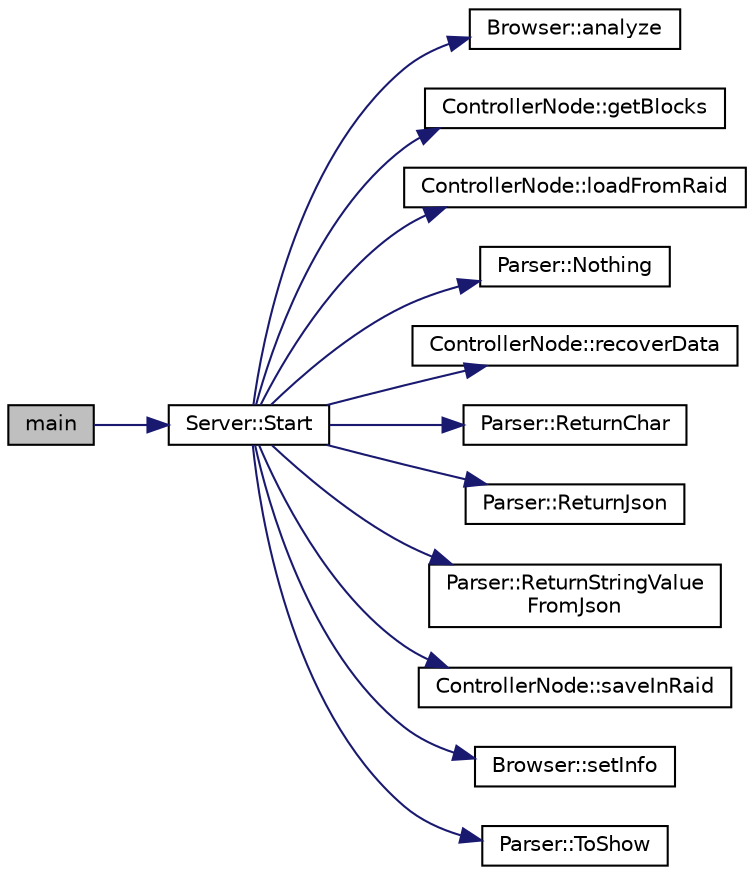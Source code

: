 digraph "main"
{
 // LATEX_PDF_SIZE
  edge [fontname="Helvetica",fontsize="10",labelfontname="Helvetica",labelfontsize="10"];
  node [fontname="Helvetica",fontsize="10",shape=record];
  rankdir="LR";
  Node1 [label="main",height=0.2,width=0.4,color="black", fillcolor="grey75", style="filled", fontcolor="black",tooltip=" "];
  Node1 -> Node2 [color="midnightblue",fontsize="10",style="solid",fontname="Helvetica"];
  Node2 [label="Server::Start",height=0.2,width=0.4,color="black", fillcolor="white", style="filled",URL="$classServer.html#acaea883b722927c7d8299a74447c8d1b",tooltip="Se encarga de levantar el servidor el cual estara acargo del el manejo de la memoria."];
  Node2 -> Node3 [color="midnightblue",fontsize="10",style="solid",fontname="Helvetica"];
  Node3 [label="Browser::analyze",height=0.2,width=0.4,color="black", fillcolor="white", style="filled",URL="$classBrowser.html#ac2c93f86153d02c613c78ab22677592f",tooltip="analyze if a string is inside other"];
  Node2 -> Node4 [color="midnightblue",fontsize="10",style="solid",fontname="Helvetica"];
  Node4 [label="ControllerNode::getBlocks",height=0.2,width=0.4,color="black", fillcolor="white", style="filled",URL="$classControllerNode.html#a87555140f3d8a24a4cd9dcc79a3c74c3",tooltip=" "];
  Node2 -> Node5 [color="midnightblue",fontsize="10",style="solid",fontname="Helvetica"];
  Node5 [label="ControllerNode::loadFromRaid",height=0.2,width=0.4,color="black", fillcolor="white", style="filled",URL="$classControllerNode.html#a1654be50b582653d3cb9a605e888311f",tooltip="carga un archivo desde el Raid a su forma original"];
  Node2 -> Node6 [color="midnightblue",fontsize="10",style="solid",fontname="Helvetica"];
  Node6 [label="Parser::Nothing",height=0.2,width=0.4,color="black", fillcolor="white", style="filled",URL="$classParser.html#a175a76a4539f2ce2707285e56ec09129",tooltip="Se encarga de generar un QJsonDocument el cual sera utilizado como un simple mensaje vacio que sera e..."];
  Node2 -> Node7 [color="midnightblue",fontsize="10",style="solid",fontname="Helvetica"];
  Node7 [label="ControllerNode::recoverData",height=0.2,width=0.4,color="black", fillcolor="white", style="filled",URL="$classControllerNode.html#aabd83038b80b6070f4b524ab54f98099",tooltip="Reconstruye la información cuando 1 o 2 discos se han eliminado."];
  Node2 -> Node8 [color="midnightblue",fontsize="10",style="solid",fontname="Helvetica"];
  Node8 [label="Parser::ReturnChar",height=0.2,width=0.4,color="black", fillcolor="white", style="filled",URL="$classParser.html#a14c84fbe6631aae8f29fe69e8f1c7706",tooltip="Se encarga de convertir un QJsonDocument a un std::string."];
  Node2 -> Node9 [color="midnightblue",fontsize="10",style="solid",fontname="Helvetica"];
  Node9 [label="Parser::ReturnJson",height=0.2,width=0.4,color="black", fillcolor="white", style="filled",URL="$classParser.html#a1998f6e94de23ab34fbe3b2bdf2cded4",tooltip="Se encarga de convertir un conjuto de chars en el QJsonDocumt."];
  Node2 -> Node10 [color="midnightblue",fontsize="10",style="solid",fontname="Helvetica"];
  Node10 [label="Parser::ReturnStringValue\lFromJson",height=0.2,width=0.4,color="black", fillcolor="white", style="filled",URL="$classParser.html#a5cd53f410523f743237e478db376ea33",tooltip="Se encarga de obtener un valor especifico de un QJsonDocument."];
  Node2 -> Node11 [color="midnightblue",fontsize="10",style="solid",fontname="Helvetica"];
  Node11 [label="ControllerNode::saveInRaid",height=0.2,width=0.4,color="black", fillcolor="white", style="filled",URL="$classControllerNode.html#ac94cb1b763dab7e868c767b33cb93f09",tooltip=" "];
  Node2 -> Node12 [color="midnightblue",fontsize="10",style="solid",fontname="Helvetica"];
  Node12 [label="Browser::setInfo",height=0.2,width=0.4,color="black", fillcolor="white", style="filled",URL="$classBrowser.html#a97f437d772301224ae3308213ea736f4",tooltip="set the info where the program is gonna search"];
  Node2 -> Node13 [color="midnightblue",fontsize="10",style="solid",fontname="Helvetica"];
  Node13 [label="Parser::ToShow",height=0.2,width=0.4,color="black", fillcolor="white", style="filled",URL="$classParser.html#a7a3b59bc67fcd93496c7f5f317199953",tooltip="Se encarga de generar un QJsonDocument el cual contiene la informacion que debera de mostrarse en pan..."];
}

